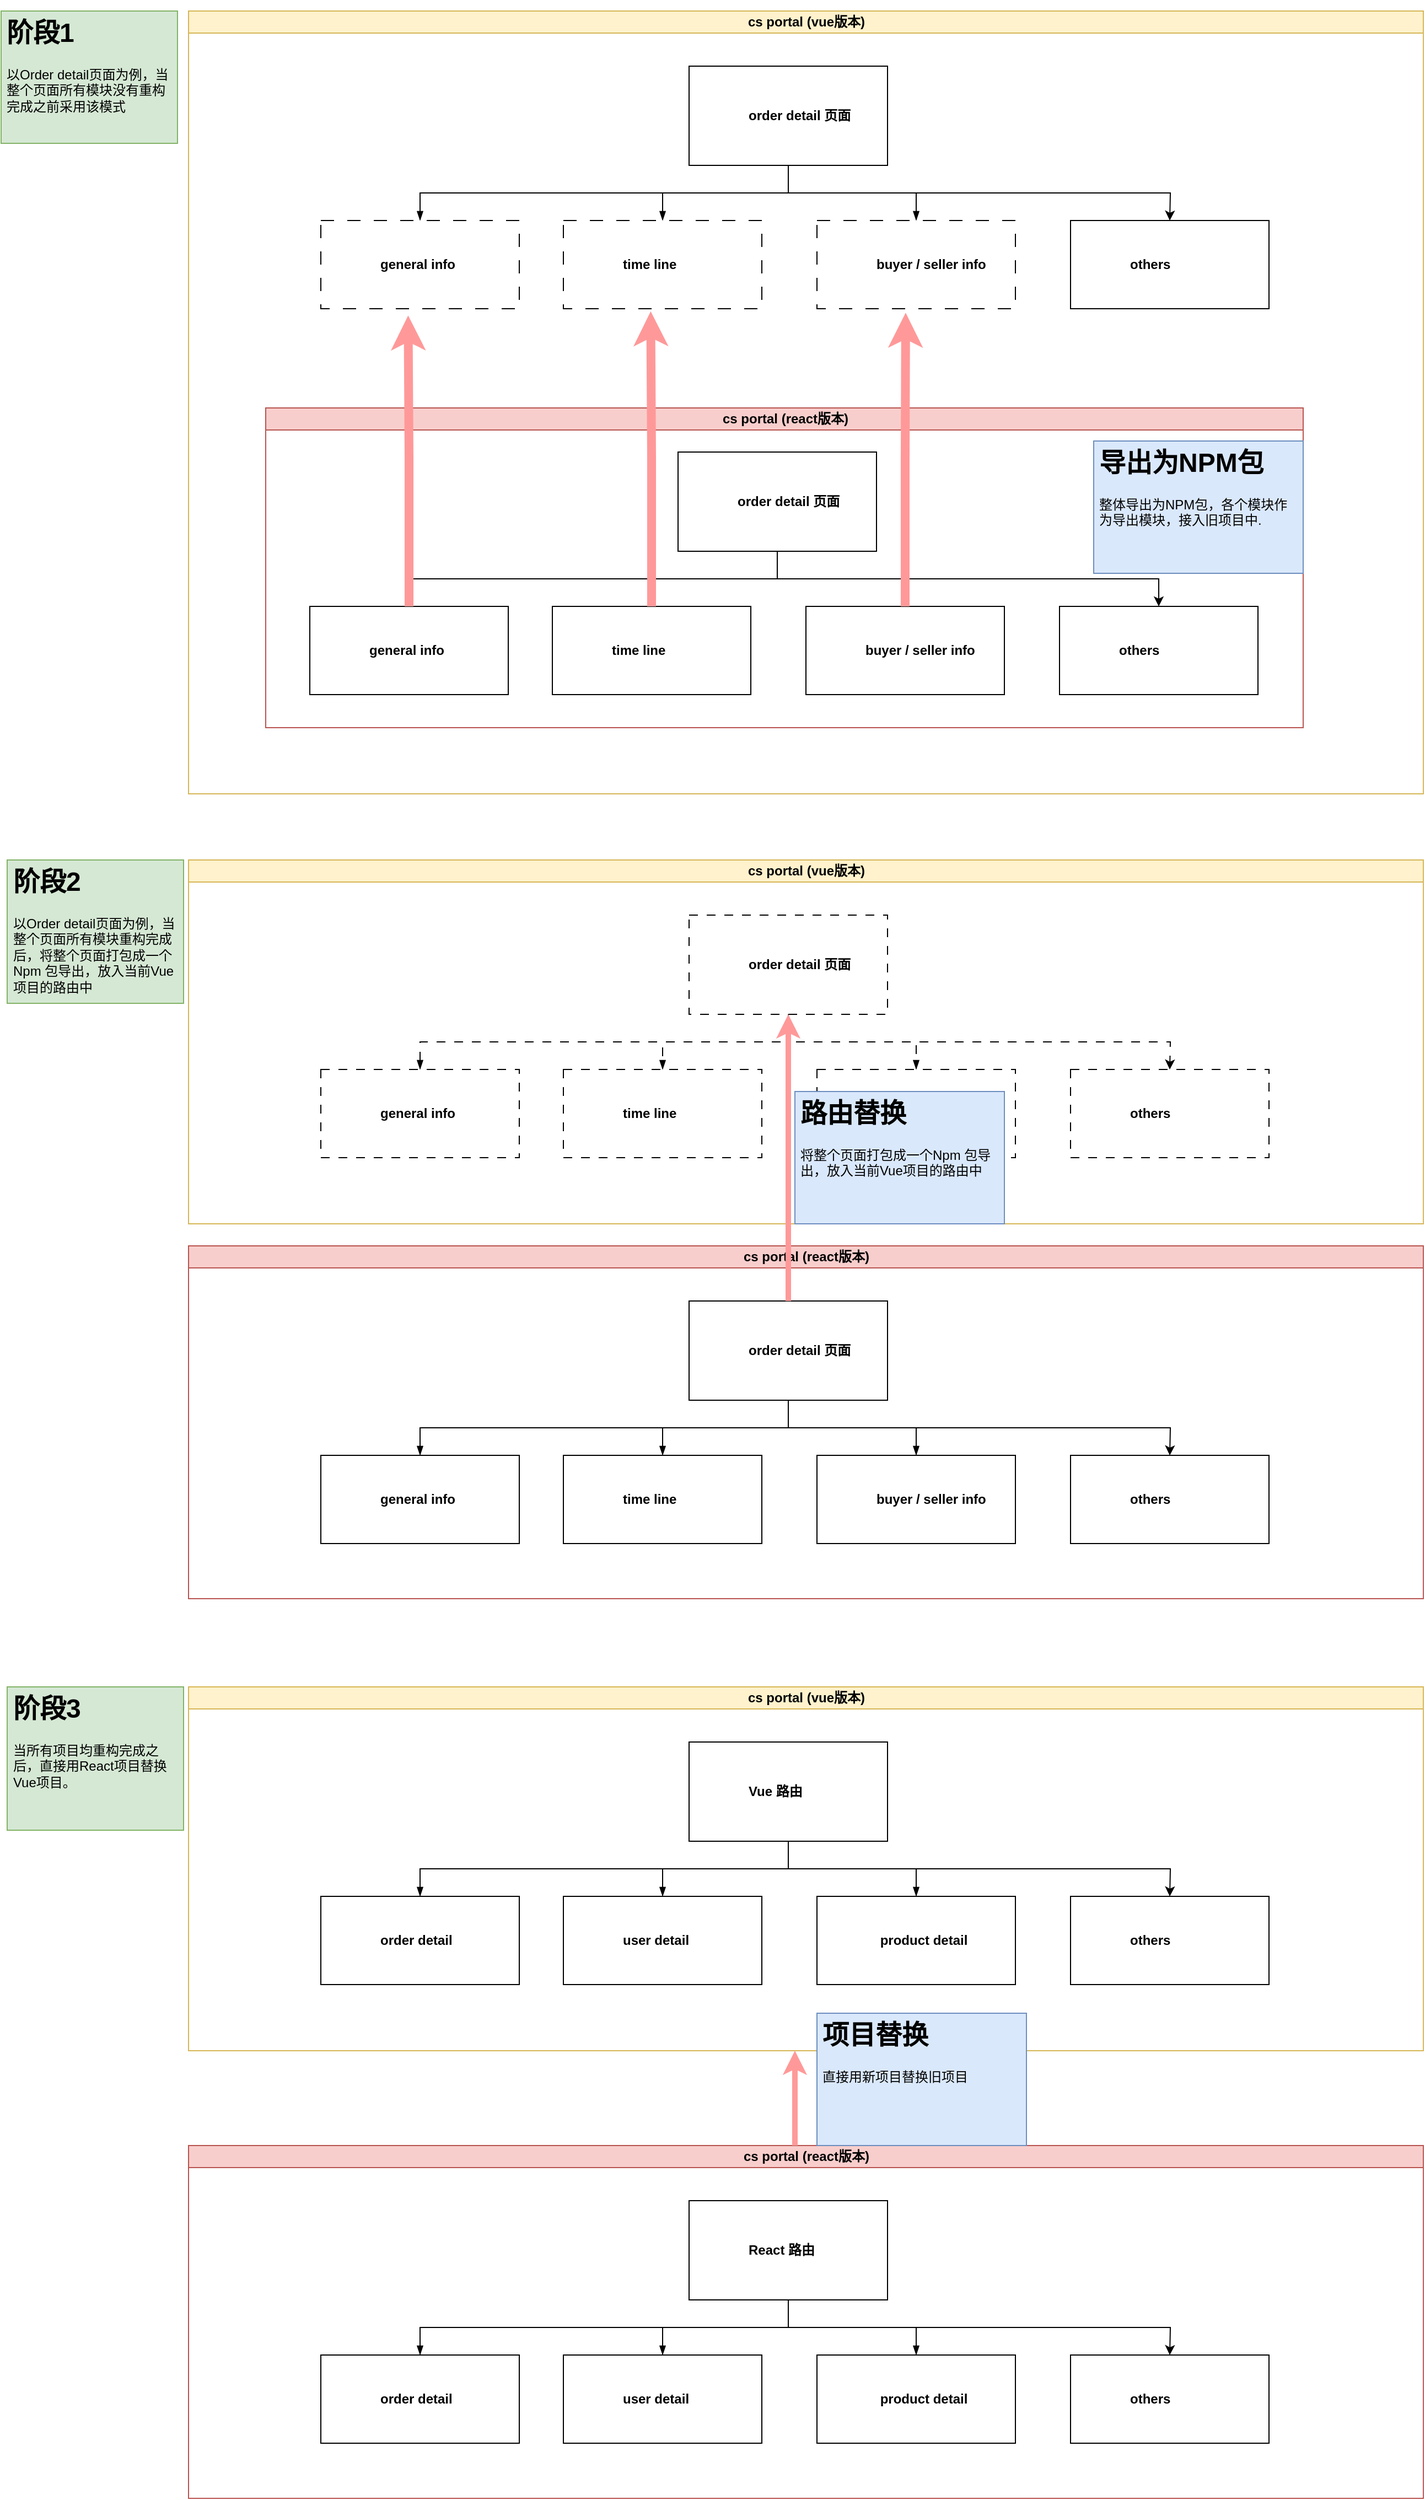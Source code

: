 <mxfile version="24.0.2" type="github">
  <diagram id="prtHgNgQTEPvFCAcTncT" name="Page-1">
    <mxGraphModel dx="4016" dy="1956" grid="1" gridSize="10" guides="1" tooltips="1" connect="1" arrows="1" fold="1" page="1" pageScale="1" pageWidth="827" pageHeight="1169" math="0" shadow="0">
      <root>
        <mxCell id="0" />
        <mxCell id="1" parent="0" />
        <mxCell id="dNxyNK7c78bLwvsdeMH5-11" value="cs portal (vue版本)" style="swimlane;html=1;startSize=20;horizontal=1;containerType=tree;glass=0;fillColor=#fff2cc;strokeColor=#d6b656;" parent="1" vertex="1">
          <mxGeometry x="-30" y="80" width="1120" height="710" as="geometry" />
        </mxCell>
        <mxCell id="jRqLzhwtPZofuVLJQuj5-102" style="edgeStyle=orthogonalEdgeStyle;rounded=0;orthogonalLoop=1;jettySize=auto;html=1;exitX=0.5;exitY=1;exitDx=0;exitDy=0;entryX=0.5;entryY=0;entryDx=0;entryDy=0;" parent="dNxyNK7c78bLwvsdeMH5-11" source="jRqLzhwtPZofuVLJQuj5-103" edge="1">
          <mxGeometry relative="1" as="geometry">
            <mxPoint x="890" y="190" as="targetPoint" />
          </mxGeometry>
        </mxCell>
        <UserObject label="order detail 页面" name="Tessa Miller" position="CFO" location="Office 1" email="me@example.com" placeholders="1" link="https://www.draw.io" id="jRqLzhwtPZofuVLJQuj5-103">
          <mxCell style="label;image=https://cdn3.iconfinder.com/data/icons/user-avatars-1/512/users-3-128.png;whiteSpace=wrap;html=1;rounded=0;glass=0;treeMoving=1;treeFolding=1;" parent="dNxyNK7c78bLwvsdeMH5-11" vertex="1">
            <mxGeometry x="454" y="50" width="180" height="90" as="geometry" />
          </mxCell>
        </UserObject>
        <mxCell id="jRqLzhwtPZofuVLJQuj5-104" value="" style="endArrow=blockThin;endFill=1;fontSize=11;edgeStyle=elbowEdgeStyle;elbow=vertical;rounded=0;" parent="dNxyNK7c78bLwvsdeMH5-11" source="jRqLzhwtPZofuVLJQuj5-103" target="jRqLzhwtPZofuVLJQuj5-105" edge="1">
          <mxGeometry relative="1" as="geometry" />
        </mxCell>
        <UserObject label="general info" name="Edward Morrison" position="Brand Manager" location="Office 2" email="me@example.com" placeholders="1" link="https://www.draw.io" id="jRqLzhwtPZofuVLJQuj5-105">
          <mxCell style="label;image=https://cdn3.iconfinder.com/data/icons/user-avatars-1/512/users-10-3-128.png;whiteSpace=wrap;html=1;rounded=0;glass=0;treeFolding=1;treeMoving=1;dashed=1;dashPattern=12 12;" parent="dNxyNK7c78bLwvsdeMH5-11" vertex="1">
            <mxGeometry x="120" y="190" width="180" height="80" as="geometry" />
          </mxCell>
        </UserObject>
        <mxCell id="jRqLzhwtPZofuVLJQuj5-106" value="" style="endArrow=blockThin;endFill=1;fontSize=11;edgeStyle=elbowEdgeStyle;elbow=vertical;rounded=0;" parent="dNxyNK7c78bLwvsdeMH5-11" source="jRqLzhwtPZofuVLJQuj5-103" target="jRqLzhwtPZofuVLJQuj5-107" edge="1">
          <mxGeometry relative="1" as="geometry" />
        </mxCell>
        <UserObject label="time line" name="Evan Valet" position="HR Director" location="Office 4" email="me@example.com" placeholders="1" link="https://www.draw.io" id="jRqLzhwtPZofuVLJQuj5-107">
          <mxCell style="label;image=https://cdn3.iconfinder.com/data/icons/user-avatars-1/512/users-9-2-128.png;whiteSpace=wrap;html=1;rounded=0;glass=0;treeFolding=1;treeMoving=1;dashed=1;dashPattern=12 12;" parent="dNxyNK7c78bLwvsdeMH5-11" vertex="1">
            <mxGeometry x="340" y="190" width="180" height="80" as="geometry" />
          </mxCell>
        </UserObject>
        <mxCell id="jRqLzhwtPZofuVLJQuj5-108" value="" style="endArrow=blockThin;endFill=1;fontSize=11;edgeStyle=elbowEdgeStyle;elbow=vertical;rounded=0;" parent="dNxyNK7c78bLwvsdeMH5-11" source="jRqLzhwtPZofuVLJQuj5-103" target="jRqLzhwtPZofuVLJQuj5-109" edge="1">
          <mxGeometry relative="1" as="geometry" />
        </mxCell>
        <UserObject label="buyer / seller info" name="Alison Donovan" position="System Admin" location="Office 3" email="me@example.com" placeholders="1" link="https://www.draw.io" id="jRqLzhwtPZofuVLJQuj5-109">
          <mxCell style="label;image=https://cdn3.iconfinder.com/data/icons/user-avatars-1/512/users-2-128.png;whiteSpace=wrap;html=1;rounded=0;glass=0;dashed=1;dashPattern=12 12;" parent="dNxyNK7c78bLwvsdeMH5-11" vertex="1">
            <mxGeometry x="570" y="190" width="180" height="80" as="geometry" />
          </mxCell>
        </UserObject>
        <mxCell id="jRqLzhwtPZofuVLJQuj5-111" value="" style="rounded=1;whiteSpace=wrap;html=1;strokeColor=none;" parent="dNxyNK7c78bLwvsdeMH5-11" vertex="1">
          <mxGeometry x="130" y="210" width="40" height="50" as="geometry" />
        </mxCell>
        <mxCell id="jRqLzhwtPZofuVLJQuj5-112" value="" style="rounded=1;whiteSpace=wrap;html=1;strokeColor=none;" parent="dNxyNK7c78bLwvsdeMH5-11" vertex="1">
          <mxGeometry x="350" y="210" width="40" height="50" as="geometry" />
        </mxCell>
        <mxCell id="jRqLzhwtPZofuVLJQuj5-113" value="" style="rounded=1;whiteSpace=wrap;html=1;strokeColor=none;" parent="dNxyNK7c78bLwvsdeMH5-11" vertex="1">
          <mxGeometry x="580" y="205" width="40" height="50" as="geometry" />
        </mxCell>
        <mxCell id="jRqLzhwtPZofuVLJQuj5-114" value="" style="rounded=1;whiteSpace=wrap;html=1;strokeColor=none;" parent="dNxyNK7c78bLwvsdeMH5-11" vertex="1">
          <mxGeometry x="810" y="210" width="40" height="50" as="geometry" />
        </mxCell>
        <mxCell id="jRqLzhwtPZofuVLJQuj5-115" value="" style="rounded=1;whiteSpace=wrap;html=1;strokeColor=none;" parent="dNxyNK7c78bLwvsdeMH5-11" vertex="1">
          <mxGeometry x="460" y="70" width="40" height="50" as="geometry" />
        </mxCell>
        <UserObject label="others" name="Alison Donovan" position="System Admin" location="Office 3" email="me@example.com" placeholders="1" link="https://www.draw.io" id="jRqLzhwtPZofuVLJQuj5-110">
          <mxCell style="label;image=https://cdn3.iconfinder.com/data/icons/user-avatars-1/512/users-2-128.png;whiteSpace=wrap;html=1;rounded=0;glass=0;movable=1;resizable=1;rotatable=1;deletable=1;editable=1;locked=0;connectable=1;" parent="dNxyNK7c78bLwvsdeMH5-11" vertex="1">
            <mxGeometry x="800" y="190" width="180" height="80" as="geometry" />
          </mxCell>
        </UserObject>
        <mxCell id="jRqLzhwtPZofuVLJQuj5-116" value="" style="rounded=1;whiteSpace=wrap;html=1;strokeColor=none;" parent="dNxyNK7c78bLwvsdeMH5-11" vertex="1">
          <mxGeometry x="810" y="205" width="40" height="50" as="geometry" />
        </mxCell>
        <mxCell id="jRqLzhwtPZofuVLJQuj5-26" value="cs portal (react版本)" style="swimlane;html=1;startSize=20;horizontal=1;containerType=tree;glass=0;fillColor=#f8cecc;strokeColor=#b85450;" parent="1" vertex="1">
          <mxGeometry x="40" y="440" width="941" height="290" as="geometry" />
        </mxCell>
        <mxCell id="jRqLzhwtPZofuVLJQuj5-27" style="edgeStyle=orthogonalEdgeStyle;rounded=0;orthogonalLoop=1;jettySize=auto;html=1;exitX=0.5;exitY=1;exitDx=0;exitDy=0;entryX=0.5;entryY=0;entryDx=0;entryDy=0;" parent="jRqLzhwtPZofuVLJQuj5-26" source="jRqLzhwtPZofuVLJQuj5-28" target="jRqLzhwtPZofuVLJQuj5-35" edge="1">
          <mxGeometry relative="1" as="geometry" />
        </mxCell>
        <UserObject label="order detail 页面" name="Tessa Miller" position="CFO" location="Office 1" email="me@example.com" placeholders="1" link="https://www.draw.io" id="jRqLzhwtPZofuVLJQuj5-28">
          <mxCell style="label;image=https://cdn3.iconfinder.com/data/icons/user-avatars-1/512/users-3-128.png;whiteSpace=wrap;html=1;rounded=0;glass=0;treeMoving=1;treeFolding=1;" parent="jRqLzhwtPZofuVLJQuj5-26" vertex="1">
            <mxGeometry x="374" y="40" width="180" height="90" as="geometry" />
          </mxCell>
        </UserObject>
        <mxCell id="jRqLzhwtPZofuVLJQuj5-29" value="" style="endArrow=blockThin;endFill=1;fontSize=11;edgeStyle=elbowEdgeStyle;elbow=vertical;rounded=0;" parent="jRqLzhwtPZofuVLJQuj5-26" source="jRqLzhwtPZofuVLJQuj5-28" target="jRqLzhwtPZofuVLJQuj5-30" edge="1">
          <mxGeometry relative="1" as="geometry" />
        </mxCell>
        <UserObject label="general info" name="Edward Morrison" position="Brand Manager" location="Office 2" email="me@example.com" placeholders="1" link="https://www.draw.io" id="jRqLzhwtPZofuVLJQuj5-30">
          <mxCell style="label;image=https://cdn3.iconfinder.com/data/icons/user-avatars-1/512/users-10-3-128.png;whiteSpace=wrap;html=1;rounded=0;glass=0;treeFolding=1;treeMoving=1;" parent="jRqLzhwtPZofuVLJQuj5-26" vertex="1">
            <mxGeometry x="40" y="180" width="180" height="80" as="geometry" />
          </mxCell>
        </UserObject>
        <mxCell id="jRqLzhwtPZofuVLJQuj5-31" value="" style="endArrow=blockThin;endFill=1;fontSize=11;edgeStyle=elbowEdgeStyle;elbow=vertical;rounded=0;" parent="jRqLzhwtPZofuVLJQuj5-26" source="jRqLzhwtPZofuVLJQuj5-28" target="jRqLzhwtPZofuVLJQuj5-32" edge="1">
          <mxGeometry relative="1" as="geometry" />
        </mxCell>
        <UserObject label="time line" name="Evan Valet" position="HR Director" location="Office 4" email="me@example.com" placeholders="1" link="https://www.draw.io" id="jRqLzhwtPZofuVLJQuj5-32">
          <mxCell style="label;image=https://cdn3.iconfinder.com/data/icons/user-avatars-1/512/users-9-2-128.png;whiteSpace=wrap;html=1;rounded=0;glass=0;treeFolding=1;treeMoving=1;" parent="jRqLzhwtPZofuVLJQuj5-26" vertex="1">
            <mxGeometry x="260" y="180" width="180" height="80" as="geometry" />
          </mxCell>
        </UserObject>
        <mxCell id="jRqLzhwtPZofuVLJQuj5-33" value="" style="endArrow=blockThin;endFill=1;fontSize=11;edgeStyle=elbowEdgeStyle;elbow=vertical;rounded=0;" parent="jRqLzhwtPZofuVLJQuj5-26" source="jRqLzhwtPZofuVLJQuj5-28" target="jRqLzhwtPZofuVLJQuj5-34" edge="1">
          <mxGeometry relative="1" as="geometry" />
        </mxCell>
        <UserObject label="buyer / seller info" name="Alison Donovan" position="System Admin" location="Office 3" email="me@example.com" placeholders="1" link="https://www.draw.io" id="jRqLzhwtPZofuVLJQuj5-34">
          <mxCell style="label;image=https://cdn3.iconfinder.com/data/icons/user-avatars-1/512/users-2-128.png;whiteSpace=wrap;html=1;rounded=0;glass=0;" parent="jRqLzhwtPZofuVLJQuj5-26" vertex="1">
            <mxGeometry x="490" y="180" width="180" height="80" as="geometry" />
          </mxCell>
        </UserObject>
        <UserObject label="others" name="Alison Donovan" position="System Admin" location="Office 3" email="me@example.com" placeholders="1" link="https://www.draw.io" id="jRqLzhwtPZofuVLJQuj5-35">
          <mxCell style="label;image=https://cdn3.iconfinder.com/data/icons/user-avatars-1/512/users-2-128.png;whiteSpace=wrap;html=1;rounded=0;glass=0;movable=1;resizable=1;rotatable=1;deletable=1;editable=1;locked=0;connectable=1;" parent="jRqLzhwtPZofuVLJQuj5-26" vertex="1">
            <mxGeometry x="720" y="180" width="180" height="80" as="geometry" />
          </mxCell>
        </UserObject>
        <mxCell id="jRqLzhwtPZofuVLJQuj5-36" value="" style="rounded=1;whiteSpace=wrap;html=1;strokeColor=none;" parent="jRqLzhwtPZofuVLJQuj5-26" vertex="1">
          <mxGeometry x="50" y="200" width="40" height="50" as="geometry" />
        </mxCell>
        <mxCell id="jRqLzhwtPZofuVLJQuj5-37" value="" style="rounded=1;whiteSpace=wrap;html=1;strokeColor=none;" parent="jRqLzhwtPZofuVLJQuj5-26" vertex="1">
          <mxGeometry x="270" y="200" width="40" height="50" as="geometry" />
        </mxCell>
        <mxCell id="jRqLzhwtPZofuVLJQuj5-38" value="" style="rounded=1;whiteSpace=wrap;html=1;strokeColor=none;" parent="jRqLzhwtPZofuVLJQuj5-26" vertex="1">
          <mxGeometry x="500" y="195" width="40" height="50" as="geometry" />
        </mxCell>
        <mxCell id="jRqLzhwtPZofuVLJQuj5-39" value="" style="rounded=1;whiteSpace=wrap;html=1;strokeColor=none;" parent="jRqLzhwtPZofuVLJQuj5-26" vertex="1">
          <mxGeometry x="730" y="200" width="40" height="50" as="geometry" />
        </mxCell>
        <mxCell id="jRqLzhwtPZofuVLJQuj5-40" value="" style="rounded=1;whiteSpace=wrap;html=1;strokeColor=none;" parent="jRqLzhwtPZofuVLJQuj5-26" vertex="1">
          <mxGeometry x="380" y="60" width="40" height="50" as="geometry" />
        </mxCell>
        <mxCell id="jRqLzhwtPZofuVLJQuj5-55" value="&lt;h1&gt;导出为NPM包&lt;/h1&gt;&lt;p&gt;整体导出为NPM包，各个模块作为导出模块，接入旧项目中.&lt;/p&gt;" style="text;html=1;strokeColor=#6c8ebf;fillColor=#dae8fc;spacing=5;spacingTop=-20;whiteSpace=wrap;overflow=hidden;rounded=0;" parent="jRqLzhwtPZofuVLJQuj5-26" vertex="1">
          <mxGeometry x="751" y="30" width="190" height="120" as="geometry" />
        </mxCell>
        <mxCell id="jRqLzhwtPZofuVLJQuj5-56" value="&lt;h1&gt;阶段1&lt;/h1&gt;&lt;p&gt;以Order detail页面为例，当整个页面所有模块没有重构完成之前采用该模式&lt;/p&gt;" style="text;html=1;strokeColor=#82b366;fillColor=#d5e8d4;spacing=5;spacingTop=-20;whiteSpace=wrap;overflow=hidden;rounded=0;" parent="1" vertex="1">
          <mxGeometry x="-200" y="80" width="160" height="120" as="geometry" />
        </mxCell>
        <mxCell id="jRqLzhwtPZofuVLJQuj5-117" style="edgeStyle=orthogonalEdgeStyle;rounded=0;orthogonalLoop=1;jettySize=auto;html=1;entryX=0.44;entryY=1.077;entryDx=0;entryDy=0;entryPerimeter=0;strokeWidth=8;strokeColor=#FF9999;" parent="1" source="jRqLzhwtPZofuVLJQuj5-30" target="jRqLzhwtPZofuVLJQuj5-105" edge="1">
          <mxGeometry relative="1" as="geometry" />
        </mxCell>
        <mxCell id="jRqLzhwtPZofuVLJQuj5-118" style="edgeStyle=orthogonalEdgeStyle;rounded=0;orthogonalLoop=1;jettySize=auto;html=1;exitX=0.5;exitY=0;exitDx=0;exitDy=0;entryX=0.44;entryY=1.03;entryDx=0;entryDy=0;entryPerimeter=0;strokeWidth=8;strokeColor=#FF9999;" parent="1" source="jRqLzhwtPZofuVLJQuj5-32" target="jRqLzhwtPZofuVLJQuj5-107" edge="1">
          <mxGeometry relative="1" as="geometry" />
        </mxCell>
        <mxCell id="jRqLzhwtPZofuVLJQuj5-119" style="edgeStyle=orthogonalEdgeStyle;rounded=0;orthogonalLoop=1;jettySize=auto;html=1;entryX=0.447;entryY=1.046;entryDx=0;entryDy=0;entryPerimeter=0;strokeWidth=8;strokeColor=#FF9999;" parent="1" source="jRqLzhwtPZofuVLJQuj5-34" target="jRqLzhwtPZofuVLJQuj5-109" edge="1">
          <mxGeometry relative="1" as="geometry" />
        </mxCell>
        <mxCell id="jRqLzhwtPZofuVLJQuj5-121" value="cs portal (vue版本)" style="swimlane;html=1;startSize=20;horizontal=1;containerType=tree;glass=0;fillColor=#fff2cc;strokeColor=#d6b656;" parent="1" vertex="1">
          <mxGeometry x="-30" y="850" width="1120" height="330" as="geometry" />
        </mxCell>
        <mxCell id="jRqLzhwtPZofuVLJQuj5-122" style="edgeStyle=orthogonalEdgeStyle;rounded=0;orthogonalLoop=1;jettySize=auto;html=1;exitX=0.5;exitY=1;exitDx=0;exitDy=0;entryX=0.5;entryY=0;entryDx=0;entryDy=0;dashed=1;dashPattern=8 8;" parent="jRqLzhwtPZofuVLJQuj5-121" source="jRqLzhwtPZofuVLJQuj5-123" edge="1">
          <mxGeometry relative="1" as="geometry">
            <mxPoint x="890" y="190" as="targetPoint" />
          </mxGeometry>
        </mxCell>
        <UserObject label="order detail 页面" name="Tessa Miller" position="CFO" location="Office 1" email="me@example.com" placeholders="1" link="https://www.draw.io" id="jRqLzhwtPZofuVLJQuj5-123">
          <mxCell style="label;image=https://cdn3.iconfinder.com/data/icons/user-avatars-1/512/users-3-128.png;whiteSpace=wrap;html=1;rounded=0;glass=0;treeMoving=1;treeFolding=1;dashed=1;dashPattern=8 8;" parent="jRqLzhwtPZofuVLJQuj5-121" vertex="1">
            <mxGeometry x="454" y="50" width="180" height="90" as="geometry" />
          </mxCell>
        </UserObject>
        <mxCell id="jRqLzhwtPZofuVLJQuj5-124" value="" style="endArrow=blockThin;endFill=1;fontSize=11;edgeStyle=elbowEdgeStyle;elbow=vertical;rounded=0;dashed=1;dashPattern=8 8;" parent="jRqLzhwtPZofuVLJQuj5-121" source="jRqLzhwtPZofuVLJQuj5-123" target="jRqLzhwtPZofuVLJQuj5-125" edge="1">
          <mxGeometry relative="1" as="geometry" />
        </mxCell>
        <UserObject label="general info" name="Edward Morrison" position="Brand Manager" location="Office 2" email="me@example.com" placeholders="1" link="https://www.draw.io" id="jRqLzhwtPZofuVLJQuj5-125">
          <mxCell style="label;image=https://cdn3.iconfinder.com/data/icons/user-avatars-1/512/users-10-3-128.png;whiteSpace=wrap;html=1;rounded=0;glass=0;treeFolding=1;treeMoving=1;dashed=1;dashPattern=8 8;" parent="jRqLzhwtPZofuVLJQuj5-121" vertex="1">
            <mxGeometry x="120" y="190" width="180" height="80" as="geometry" />
          </mxCell>
        </UserObject>
        <mxCell id="jRqLzhwtPZofuVLJQuj5-126" value="" style="endArrow=blockThin;endFill=1;fontSize=11;edgeStyle=elbowEdgeStyle;elbow=vertical;rounded=0;dashed=1;dashPattern=8 8;" parent="jRqLzhwtPZofuVLJQuj5-121" source="jRqLzhwtPZofuVLJQuj5-123" target="jRqLzhwtPZofuVLJQuj5-127" edge="1">
          <mxGeometry relative="1" as="geometry" />
        </mxCell>
        <UserObject label="time line" name="Evan Valet" position="HR Director" location="Office 4" email="me@example.com" placeholders="1" link="https://www.draw.io" id="jRqLzhwtPZofuVLJQuj5-127">
          <mxCell style="label;image=https://cdn3.iconfinder.com/data/icons/user-avatars-1/512/users-9-2-128.png;whiteSpace=wrap;html=1;rounded=0;glass=0;treeFolding=1;treeMoving=1;dashed=1;dashPattern=8 8;" parent="jRqLzhwtPZofuVLJQuj5-121" vertex="1">
            <mxGeometry x="340" y="190" width="180" height="80" as="geometry" />
          </mxCell>
        </UserObject>
        <mxCell id="jRqLzhwtPZofuVLJQuj5-128" value="" style="endArrow=blockThin;endFill=1;fontSize=11;edgeStyle=elbowEdgeStyle;elbow=vertical;rounded=0;dashed=1;dashPattern=8 8;" parent="jRqLzhwtPZofuVLJQuj5-121" source="jRqLzhwtPZofuVLJQuj5-123" target="jRqLzhwtPZofuVLJQuj5-129" edge="1">
          <mxGeometry relative="1" as="geometry" />
        </mxCell>
        <UserObject label="buyer / seller info" name="Alison Donovan" position="System Admin" location="Office 3" email="me@example.com" placeholders="1" link="https://www.draw.io" id="jRqLzhwtPZofuVLJQuj5-129">
          <mxCell style="label;image=https://cdn3.iconfinder.com/data/icons/user-avatars-1/512/users-2-128.png;whiteSpace=wrap;html=1;rounded=0;glass=0;dashed=1;dashPattern=8 8;" parent="jRqLzhwtPZofuVLJQuj5-121" vertex="1">
            <mxGeometry x="570" y="190" width="180" height="80" as="geometry" />
          </mxCell>
        </UserObject>
        <mxCell id="jRqLzhwtPZofuVLJQuj5-130" value="" style="rounded=1;whiteSpace=wrap;html=1;strokeColor=none;dashed=1;dashPattern=8 8;" parent="jRqLzhwtPZofuVLJQuj5-121" vertex="1">
          <mxGeometry x="130" y="210" width="40" height="50" as="geometry" />
        </mxCell>
        <mxCell id="jRqLzhwtPZofuVLJQuj5-131" value="" style="rounded=1;whiteSpace=wrap;html=1;strokeColor=none;dashed=1;dashPattern=8 8;" parent="jRqLzhwtPZofuVLJQuj5-121" vertex="1">
          <mxGeometry x="350" y="210" width="40" height="50" as="geometry" />
        </mxCell>
        <mxCell id="jRqLzhwtPZofuVLJQuj5-132" value="" style="rounded=1;whiteSpace=wrap;html=1;strokeColor=none;dashed=1;dashPattern=8 8;" parent="jRqLzhwtPZofuVLJQuj5-121" vertex="1">
          <mxGeometry x="580" y="205" width="40" height="50" as="geometry" />
        </mxCell>
        <mxCell id="jRqLzhwtPZofuVLJQuj5-133" value="" style="rounded=1;whiteSpace=wrap;html=1;strokeColor=none;dashed=1;dashPattern=8 8;" parent="jRqLzhwtPZofuVLJQuj5-121" vertex="1">
          <mxGeometry x="810" y="210" width="40" height="50" as="geometry" />
        </mxCell>
        <mxCell id="jRqLzhwtPZofuVLJQuj5-134" value="" style="rounded=1;whiteSpace=wrap;html=1;strokeColor=none;dashed=1;dashPattern=8 8;" parent="jRqLzhwtPZofuVLJQuj5-121" vertex="1">
          <mxGeometry x="460" y="70" width="40" height="50" as="geometry" />
        </mxCell>
        <UserObject label="others" name="Alison Donovan" position="System Admin" location="Office 3" email="me@example.com" placeholders="1" link="https://www.draw.io" id="jRqLzhwtPZofuVLJQuj5-135">
          <mxCell style="label;image=https://cdn3.iconfinder.com/data/icons/user-avatars-1/512/users-2-128.png;whiteSpace=wrap;html=1;rounded=0;glass=0;movable=1;resizable=1;rotatable=1;deletable=1;editable=1;locked=0;connectable=1;dashed=1;dashPattern=8 8;" parent="jRqLzhwtPZofuVLJQuj5-121" vertex="1">
            <mxGeometry x="800" y="190" width="180" height="80" as="geometry" />
          </mxCell>
        </UserObject>
        <mxCell id="jRqLzhwtPZofuVLJQuj5-136" value="" style="rounded=1;whiteSpace=wrap;html=1;strokeColor=none;dashed=1;dashPattern=8 8;" parent="jRqLzhwtPZofuVLJQuj5-121" vertex="1">
          <mxGeometry x="810" y="205" width="40" height="50" as="geometry" />
        </mxCell>
        <mxCell id="jRqLzhwtPZofuVLJQuj5-174" value="&lt;h1&gt;路由替换&lt;/h1&gt;&lt;p&gt;将整个页面打包成一个Npm 包导出，放入当前Vue项目的路由中&lt;/p&gt;" style="text;html=1;strokeColor=#6c8ebf;fillColor=#dae8fc;spacing=5;spacingTop=-20;whiteSpace=wrap;overflow=hidden;rounded=0;" parent="jRqLzhwtPZofuVLJQuj5-121" vertex="1">
          <mxGeometry x="550" y="210" width="190" height="120" as="geometry" />
        </mxCell>
        <mxCell id="jRqLzhwtPZofuVLJQuj5-153" value="&lt;h1&gt;阶段2&lt;/h1&gt;&lt;p&gt;以Order detail页面为例，当整个页面所有模块重构完成后，&lt;span style=&quot;background-color: initial;&quot;&gt;将整个页面打包成一个Npm 包导出，放入当前Vue项目的路由中&lt;/span&gt;&lt;/p&gt;" style="text;html=1;strokeColor=#82b366;fillColor=#d5e8d4;spacing=5;spacingTop=-20;whiteSpace=wrap;overflow=hidden;rounded=0;" parent="1" vertex="1">
          <mxGeometry x="-194.5" y="850" width="160" height="130" as="geometry" />
        </mxCell>
        <mxCell id="jRqLzhwtPZofuVLJQuj5-157" value="cs portal (react版本)" style="swimlane;html=1;startSize=20;horizontal=1;containerType=tree;glass=0;fillColor=#f8cecc;strokeColor=#b85450;" parent="1" vertex="1">
          <mxGeometry x="-30" y="1200" width="1120" height="320" as="geometry" />
        </mxCell>
        <mxCell id="jRqLzhwtPZofuVLJQuj5-158" style="edgeStyle=orthogonalEdgeStyle;rounded=0;orthogonalLoop=1;jettySize=auto;html=1;exitX=0.5;exitY=1;exitDx=0;exitDy=0;entryX=0.5;entryY=0;entryDx=0;entryDy=0;" parent="jRqLzhwtPZofuVLJQuj5-157" source="jRqLzhwtPZofuVLJQuj5-159" edge="1">
          <mxGeometry relative="1" as="geometry">
            <mxPoint x="890" y="190" as="targetPoint" />
          </mxGeometry>
        </mxCell>
        <UserObject label="order detail 页面" name="Tessa Miller" position="CFO" location="Office 1" email="me@example.com" placeholders="1" link="https://www.draw.io" id="jRqLzhwtPZofuVLJQuj5-159">
          <mxCell style="label;image=https://cdn3.iconfinder.com/data/icons/user-avatars-1/512/users-3-128.png;whiteSpace=wrap;html=1;rounded=0;glass=0;treeMoving=1;treeFolding=1;" parent="jRqLzhwtPZofuVLJQuj5-157" vertex="1">
            <mxGeometry x="454" y="50" width="180" height="90" as="geometry" />
          </mxCell>
        </UserObject>
        <mxCell id="jRqLzhwtPZofuVLJQuj5-160" value="" style="endArrow=blockThin;endFill=1;fontSize=11;edgeStyle=elbowEdgeStyle;elbow=vertical;rounded=0;" parent="jRqLzhwtPZofuVLJQuj5-157" source="jRqLzhwtPZofuVLJQuj5-159" target="jRqLzhwtPZofuVLJQuj5-161" edge="1">
          <mxGeometry relative="1" as="geometry" />
        </mxCell>
        <UserObject label="general info" name="Edward Morrison" position="Brand Manager" location="Office 2" email="me@example.com" placeholders="1" link="https://www.draw.io" id="jRqLzhwtPZofuVLJQuj5-161">
          <mxCell style="label;image=https://cdn3.iconfinder.com/data/icons/user-avatars-1/512/users-10-3-128.png;whiteSpace=wrap;html=1;rounded=0;glass=0;treeFolding=1;treeMoving=1;" parent="jRqLzhwtPZofuVLJQuj5-157" vertex="1">
            <mxGeometry x="120" y="190" width="180" height="80" as="geometry" />
          </mxCell>
        </UserObject>
        <mxCell id="jRqLzhwtPZofuVLJQuj5-162" value="" style="endArrow=blockThin;endFill=1;fontSize=11;edgeStyle=elbowEdgeStyle;elbow=vertical;rounded=0;" parent="jRqLzhwtPZofuVLJQuj5-157" source="jRqLzhwtPZofuVLJQuj5-159" target="jRqLzhwtPZofuVLJQuj5-163" edge="1">
          <mxGeometry relative="1" as="geometry" />
        </mxCell>
        <UserObject label="time line" name="Evan Valet" position="HR Director" location="Office 4" email="me@example.com" placeholders="1" link="https://www.draw.io" id="jRqLzhwtPZofuVLJQuj5-163">
          <mxCell style="label;image=https://cdn3.iconfinder.com/data/icons/user-avatars-1/512/users-9-2-128.png;whiteSpace=wrap;html=1;rounded=0;glass=0;treeFolding=1;treeMoving=1;" parent="jRqLzhwtPZofuVLJQuj5-157" vertex="1">
            <mxGeometry x="340" y="190" width="180" height="80" as="geometry" />
          </mxCell>
        </UserObject>
        <mxCell id="jRqLzhwtPZofuVLJQuj5-164" value="" style="endArrow=blockThin;endFill=1;fontSize=11;edgeStyle=elbowEdgeStyle;elbow=vertical;rounded=0;" parent="jRqLzhwtPZofuVLJQuj5-157" source="jRqLzhwtPZofuVLJQuj5-159" target="jRqLzhwtPZofuVLJQuj5-165" edge="1">
          <mxGeometry relative="1" as="geometry" />
        </mxCell>
        <UserObject label="buyer / seller info" name="Alison Donovan" position="System Admin" location="Office 3" email="me@example.com" placeholders="1" link="https://www.draw.io" id="jRqLzhwtPZofuVLJQuj5-165">
          <mxCell style="label;image=https://cdn3.iconfinder.com/data/icons/user-avatars-1/512/users-2-128.png;whiteSpace=wrap;html=1;rounded=0;glass=0;" parent="jRqLzhwtPZofuVLJQuj5-157" vertex="1">
            <mxGeometry x="570" y="190" width="180" height="80" as="geometry" />
          </mxCell>
        </UserObject>
        <mxCell id="jRqLzhwtPZofuVLJQuj5-166" value="" style="rounded=1;whiteSpace=wrap;html=1;strokeColor=none;" parent="jRqLzhwtPZofuVLJQuj5-157" vertex="1">
          <mxGeometry x="130" y="210" width="40" height="50" as="geometry" />
        </mxCell>
        <mxCell id="jRqLzhwtPZofuVLJQuj5-167" value="" style="rounded=1;whiteSpace=wrap;html=1;strokeColor=none;" parent="jRqLzhwtPZofuVLJQuj5-157" vertex="1">
          <mxGeometry x="350" y="210" width="40" height="50" as="geometry" />
        </mxCell>
        <mxCell id="jRqLzhwtPZofuVLJQuj5-168" value="" style="rounded=1;whiteSpace=wrap;html=1;strokeColor=none;" parent="jRqLzhwtPZofuVLJQuj5-157" vertex="1">
          <mxGeometry x="580" y="205" width="40" height="50" as="geometry" />
        </mxCell>
        <mxCell id="jRqLzhwtPZofuVLJQuj5-169" value="" style="rounded=1;whiteSpace=wrap;html=1;strokeColor=none;" parent="jRqLzhwtPZofuVLJQuj5-157" vertex="1">
          <mxGeometry x="810" y="210" width="40" height="50" as="geometry" />
        </mxCell>
        <mxCell id="jRqLzhwtPZofuVLJQuj5-170" value="" style="rounded=1;whiteSpace=wrap;html=1;strokeColor=none;" parent="jRqLzhwtPZofuVLJQuj5-157" vertex="1">
          <mxGeometry x="460" y="70" width="40" height="50" as="geometry" />
        </mxCell>
        <UserObject label="others" name="Alison Donovan" position="System Admin" location="Office 3" email="me@example.com" placeholders="1" link="https://www.draw.io" id="jRqLzhwtPZofuVLJQuj5-171">
          <mxCell style="label;image=https://cdn3.iconfinder.com/data/icons/user-avatars-1/512/users-2-128.png;whiteSpace=wrap;html=1;rounded=0;glass=0;movable=1;resizable=1;rotatable=1;deletable=1;editable=1;locked=0;connectable=1;" parent="jRqLzhwtPZofuVLJQuj5-157" vertex="1">
            <mxGeometry x="800" y="190" width="180" height="80" as="geometry" />
          </mxCell>
        </UserObject>
        <mxCell id="jRqLzhwtPZofuVLJQuj5-172" value="" style="rounded=1;whiteSpace=wrap;html=1;strokeColor=none;" parent="jRqLzhwtPZofuVLJQuj5-157" vertex="1">
          <mxGeometry x="810" y="205" width="40" height="50" as="geometry" />
        </mxCell>
        <mxCell id="jRqLzhwtPZofuVLJQuj5-173" style="edgeStyle=orthogonalEdgeStyle;rounded=0;orthogonalLoop=1;jettySize=auto;html=1;entryX=0.5;entryY=1;entryDx=0;entryDy=0;strokeColor=#FF9999;strokeWidth=5;" parent="1" source="jRqLzhwtPZofuVLJQuj5-159" target="jRqLzhwtPZofuVLJQuj5-123" edge="1">
          <mxGeometry relative="1" as="geometry" />
        </mxCell>
        <mxCell id="vrXJQvj0mPuBqYjNnszg-1" value="cs portal (vue版本)" style="swimlane;html=1;startSize=20;horizontal=1;containerType=tree;glass=0;fillColor=#fff2cc;strokeColor=#d6b656;" vertex="1" parent="1">
          <mxGeometry x="-30" y="1600" width="1120" height="330" as="geometry" />
        </mxCell>
        <mxCell id="vrXJQvj0mPuBqYjNnszg-2" style="edgeStyle=orthogonalEdgeStyle;rounded=0;orthogonalLoop=1;jettySize=auto;html=1;exitX=0.5;exitY=1;exitDx=0;exitDy=0;entryX=0.5;entryY=0;entryDx=0;entryDy=0;" edge="1" parent="vrXJQvj0mPuBqYjNnszg-1" source="vrXJQvj0mPuBqYjNnszg-3">
          <mxGeometry relative="1" as="geometry">
            <mxPoint x="890" y="190" as="targetPoint" />
          </mxGeometry>
        </mxCell>
        <UserObject label="Vue 路由" name="Tessa Miller" position="CFO" location="Office 1" email="me@example.com" placeholders="1" link="https://www.draw.io" id="vrXJQvj0mPuBqYjNnszg-3">
          <mxCell style="label;image=https://cdn3.iconfinder.com/data/icons/user-avatars-1/512/users-3-128.png;whiteSpace=wrap;html=1;rounded=0;glass=0;treeMoving=1;treeFolding=1;" vertex="1" parent="vrXJQvj0mPuBqYjNnszg-1">
            <mxGeometry x="454" y="50" width="180" height="90" as="geometry" />
          </mxCell>
        </UserObject>
        <mxCell id="vrXJQvj0mPuBqYjNnszg-4" value="" style="endArrow=blockThin;endFill=1;fontSize=11;edgeStyle=elbowEdgeStyle;elbow=vertical;rounded=0;" edge="1" parent="vrXJQvj0mPuBqYjNnszg-1" source="vrXJQvj0mPuBqYjNnszg-3" target="vrXJQvj0mPuBqYjNnszg-5">
          <mxGeometry relative="1" as="geometry" />
        </mxCell>
        <UserObject label="order detail&amp;nbsp;" name="Edward Morrison" position="Brand Manager" location="Office 2" email="me@example.com" placeholders="1" link="https://www.draw.io" id="vrXJQvj0mPuBqYjNnszg-5">
          <mxCell style="label;image=https://cdn3.iconfinder.com/data/icons/user-avatars-1/512/users-10-3-128.png;whiteSpace=wrap;html=1;rounded=0;glass=0;treeFolding=1;treeMoving=1;" vertex="1" parent="vrXJQvj0mPuBqYjNnszg-1">
            <mxGeometry x="120" y="190" width="180" height="80" as="geometry" />
          </mxCell>
        </UserObject>
        <mxCell id="vrXJQvj0mPuBqYjNnszg-6" value="" style="endArrow=blockThin;endFill=1;fontSize=11;edgeStyle=elbowEdgeStyle;elbow=vertical;rounded=0;" edge="1" parent="vrXJQvj0mPuBqYjNnszg-1" source="vrXJQvj0mPuBqYjNnszg-3" target="vrXJQvj0mPuBqYjNnszg-7">
          <mxGeometry relative="1" as="geometry" />
        </mxCell>
        <UserObject label="user detail" name="Evan Valet" position="HR Director" location="Office 4" email="me@example.com" placeholders="1" link="https://www.draw.io" id="vrXJQvj0mPuBqYjNnszg-7">
          <mxCell style="label;image=https://cdn3.iconfinder.com/data/icons/user-avatars-1/512/users-9-2-128.png;whiteSpace=wrap;html=1;rounded=0;glass=0;treeFolding=1;treeMoving=1;" vertex="1" parent="vrXJQvj0mPuBqYjNnszg-1">
            <mxGeometry x="340" y="190" width="180" height="80" as="geometry" />
          </mxCell>
        </UserObject>
        <mxCell id="vrXJQvj0mPuBqYjNnszg-8" value="" style="endArrow=blockThin;endFill=1;fontSize=11;edgeStyle=elbowEdgeStyle;elbow=vertical;rounded=0;" edge="1" parent="vrXJQvj0mPuBqYjNnszg-1" source="vrXJQvj0mPuBqYjNnszg-3" target="vrXJQvj0mPuBqYjNnszg-9">
          <mxGeometry relative="1" as="geometry" />
        </mxCell>
        <UserObject label="&amp;nbsp;product detail" name="Alison Donovan" position="System Admin" location="Office 3" email="me@example.com" placeholders="1" link="https://www.draw.io" id="vrXJQvj0mPuBqYjNnszg-9">
          <mxCell style="label;image=https://cdn3.iconfinder.com/data/icons/user-avatars-1/512/users-2-128.png;whiteSpace=wrap;html=1;rounded=0;glass=0;" vertex="1" parent="vrXJQvj0mPuBqYjNnszg-1">
            <mxGeometry x="570" y="190" width="180" height="80" as="geometry" />
          </mxCell>
        </UserObject>
        <mxCell id="vrXJQvj0mPuBqYjNnszg-10" value="" style="rounded=1;whiteSpace=wrap;html=1;strokeColor=none;" vertex="1" parent="vrXJQvj0mPuBqYjNnszg-1">
          <mxGeometry x="130" y="210" width="40" height="50" as="geometry" />
        </mxCell>
        <mxCell id="vrXJQvj0mPuBqYjNnszg-11" value="" style="rounded=1;whiteSpace=wrap;html=1;strokeColor=none;" vertex="1" parent="vrXJQvj0mPuBqYjNnszg-1">
          <mxGeometry x="350" y="210" width="40" height="50" as="geometry" />
        </mxCell>
        <mxCell id="vrXJQvj0mPuBqYjNnszg-12" value="" style="rounded=1;whiteSpace=wrap;html=1;strokeColor=none;" vertex="1" parent="vrXJQvj0mPuBqYjNnszg-1">
          <mxGeometry x="580" y="205" width="40" height="50" as="geometry" />
        </mxCell>
        <mxCell id="vrXJQvj0mPuBqYjNnszg-13" value="" style="rounded=1;whiteSpace=wrap;html=1;strokeColor=none;" vertex="1" parent="vrXJQvj0mPuBqYjNnszg-1">
          <mxGeometry x="810" y="210" width="40" height="50" as="geometry" />
        </mxCell>
        <mxCell id="vrXJQvj0mPuBqYjNnszg-14" value="" style="rounded=1;whiteSpace=wrap;html=1;strokeColor=none;" vertex="1" parent="vrXJQvj0mPuBqYjNnszg-1">
          <mxGeometry x="460" y="70" width="40" height="50" as="geometry" />
        </mxCell>
        <UserObject label="others" name="Alison Donovan" position="System Admin" location="Office 3" email="me@example.com" placeholders="1" link="https://www.draw.io" id="vrXJQvj0mPuBqYjNnszg-15">
          <mxCell style="label;image=https://cdn3.iconfinder.com/data/icons/user-avatars-1/512/users-2-128.png;whiteSpace=wrap;html=1;rounded=0;glass=0;movable=1;resizable=1;rotatable=1;deletable=1;editable=1;locked=0;connectable=1;" vertex="1" parent="vrXJQvj0mPuBqYjNnszg-1">
            <mxGeometry x="800" y="190" width="180" height="80" as="geometry" />
          </mxCell>
        </UserObject>
        <mxCell id="vrXJQvj0mPuBqYjNnszg-16" value="" style="rounded=1;whiteSpace=wrap;html=1;strokeColor=none;" vertex="1" parent="vrXJQvj0mPuBqYjNnszg-1">
          <mxGeometry x="810" y="205" width="40" height="50" as="geometry" />
        </mxCell>
        <mxCell id="vrXJQvj0mPuBqYjNnszg-18" value="&lt;h1&gt;阶段3&lt;/h1&gt;&lt;p&gt;当所有项目均重构完成之后，直接用React项目替换Vue项目。&lt;/p&gt;" style="text;html=1;strokeColor=#82b366;fillColor=#d5e8d4;spacing=5;spacingTop=-20;whiteSpace=wrap;overflow=hidden;rounded=0;" vertex="1" parent="1">
          <mxGeometry x="-194.5" y="1600" width="160" height="130" as="geometry" />
        </mxCell>
        <mxCell id="vrXJQvj0mPuBqYjNnszg-19" value="cs portal (react版本)" style="swimlane;html=1;startSize=20;horizontal=1;containerType=tree;glass=0;fillColor=#f8cecc;strokeColor=#b85450;" vertex="1" parent="1">
          <mxGeometry x="-30" y="2016" width="1120" height="320" as="geometry" />
        </mxCell>
        <mxCell id="vrXJQvj0mPuBqYjNnszg-20" style="edgeStyle=orthogonalEdgeStyle;rounded=0;orthogonalLoop=1;jettySize=auto;html=1;exitX=0.5;exitY=1;exitDx=0;exitDy=0;entryX=0.5;entryY=0;entryDx=0;entryDy=0;" edge="1" parent="vrXJQvj0mPuBqYjNnszg-19" source="vrXJQvj0mPuBqYjNnszg-21">
          <mxGeometry relative="1" as="geometry">
            <mxPoint x="890" y="190" as="targetPoint" />
          </mxGeometry>
        </mxCell>
        <UserObject label="React 路由" name="Tessa Miller" position="CFO" location="Office 1" email="me@example.com" placeholders="1" link="https://www.draw.io" id="vrXJQvj0mPuBqYjNnszg-21">
          <mxCell style="label;image=https://cdn3.iconfinder.com/data/icons/user-avatars-1/512/users-3-128.png;whiteSpace=wrap;html=1;rounded=0;glass=0;treeMoving=1;treeFolding=1;" vertex="1" parent="vrXJQvj0mPuBqYjNnszg-19">
            <mxGeometry x="454" y="50" width="180" height="90" as="geometry" />
          </mxCell>
        </UserObject>
        <mxCell id="vrXJQvj0mPuBqYjNnszg-22" value="" style="endArrow=blockThin;endFill=1;fontSize=11;edgeStyle=elbowEdgeStyle;elbow=vertical;rounded=0;" edge="1" parent="vrXJQvj0mPuBqYjNnszg-19" source="vrXJQvj0mPuBqYjNnszg-21" target="vrXJQvj0mPuBqYjNnszg-23">
          <mxGeometry relative="1" as="geometry" />
        </mxCell>
        <UserObject label="order detail&amp;nbsp;" name="Edward Morrison" position="Brand Manager" location="Office 2" email="me@example.com" placeholders="1" link="https://www.draw.io" id="vrXJQvj0mPuBqYjNnszg-23">
          <mxCell style="label;image=https://cdn3.iconfinder.com/data/icons/user-avatars-1/512/users-10-3-128.png;whiteSpace=wrap;html=1;rounded=0;glass=0;treeFolding=1;treeMoving=1;" vertex="1" parent="vrXJQvj0mPuBqYjNnszg-19">
            <mxGeometry x="120" y="190" width="180" height="80" as="geometry" />
          </mxCell>
        </UserObject>
        <mxCell id="vrXJQvj0mPuBqYjNnszg-24" value="" style="endArrow=blockThin;endFill=1;fontSize=11;edgeStyle=elbowEdgeStyle;elbow=vertical;rounded=0;" edge="1" parent="vrXJQvj0mPuBqYjNnszg-19" source="vrXJQvj0mPuBqYjNnszg-21" target="vrXJQvj0mPuBqYjNnszg-25">
          <mxGeometry relative="1" as="geometry" />
        </mxCell>
        <UserObject label="user detail" name="Evan Valet" position="HR Director" location="Office 4" email="me@example.com" placeholders="1" link="https://www.draw.io" id="vrXJQvj0mPuBqYjNnszg-25">
          <mxCell style="label;image=https://cdn3.iconfinder.com/data/icons/user-avatars-1/512/users-9-2-128.png;whiteSpace=wrap;html=1;rounded=0;glass=0;treeFolding=1;treeMoving=1;" vertex="1" parent="vrXJQvj0mPuBqYjNnszg-19">
            <mxGeometry x="340" y="190" width="180" height="80" as="geometry" />
          </mxCell>
        </UserObject>
        <mxCell id="vrXJQvj0mPuBqYjNnszg-26" value="" style="endArrow=blockThin;endFill=1;fontSize=11;edgeStyle=elbowEdgeStyle;elbow=vertical;rounded=0;" edge="1" parent="vrXJQvj0mPuBqYjNnszg-19" source="vrXJQvj0mPuBqYjNnszg-21" target="vrXJQvj0mPuBqYjNnszg-27">
          <mxGeometry relative="1" as="geometry" />
        </mxCell>
        <UserObject label="&amp;nbsp;product detail" name="Alison Donovan" position="System Admin" location="Office 3" email="me@example.com" placeholders="1" link="https://www.draw.io" id="vrXJQvj0mPuBqYjNnszg-27">
          <mxCell style="label;image=https://cdn3.iconfinder.com/data/icons/user-avatars-1/512/users-2-128.png;whiteSpace=wrap;html=1;rounded=0;glass=0;" vertex="1" parent="vrXJQvj0mPuBqYjNnszg-19">
            <mxGeometry x="570" y="190" width="180" height="80" as="geometry" />
          </mxCell>
        </UserObject>
        <mxCell id="vrXJQvj0mPuBqYjNnszg-28" value="" style="rounded=1;whiteSpace=wrap;html=1;strokeColor=none;" vertex="1" parent="vrXJQvj0mPuBqYjNnszg-19">
          <mxGeometry x="130" y="210" width="40" height="50" as="geometry" />
        </mxCell>
        <mxCell id="vrXJQvj0mPuBqYjNnszg-29" value="" style="rounded=1;whiteSpace=wrap;html=1;strokeColor=none;" vertex="1" parent="vrXJQvj0mPuBqYjNnszg-19">
          <mxGeometry x="350" y="210" width="40" height="50" as="geometry" />
        </mxCell>
        <mxCell id="vrXJQvj0mPuBqYjNnszg-30" value="" style="rounded=1;whiteSpace=wrap;html=1;strokeColor=none;" vertex="1" parent="vrXJQvj0mPuBqYjNnszg-19">
          <mxGeometry x="580" y="205" width="40" height="50" as="geometry" />
        </mxCell>
        <mxCell id="vrXJQvj0mPuBqYjNnszg-31" value="" style="rounded=1;whiteSpace=wrap;html=1;strokeColor=none;" vertex="1" parent="vrXJQvj0mPuBqYjNnszg-19">
          <mxGeometry x="810" y="210" width="40" height="50" as="geometry" />
        </mxCell>
        <mxCell id="vrXJQvj0mPuBqYjNnszg-32" value="" style="rounded=1;whiteSpace=wrap;html=1;strokeColor=none;" vertex="1" parent="vrXJQvj0mPuBqYjNnszg-19">
          <mxGeometry x="460" y="70" width="40" height="50" as="geometry" />
        </mxCell>
        <UserObject label="others" name="Alison Donovan" position="System Admin" location="Office 3" email="me@example.com" placeholders="1" link="https://www.draw.io" id="vrXJQvj0mPuBqYjNnszg-33">
          <mxCell style="label;image=https://cdn3.iconfinder.com/data/icons/user-avatars-1/512/users-2-128.png;whiteSpace=wrap;html=1;rounded=0;glass=0;movable=1;resizable=1;rotatable=1;deletable=1;editable=1;locked=0;connectable=1;" vertex="1" parent="vrXJQvj0mPuBqYjNnszg-19">
            <mxGeometry x="800" y="190" width="180" height="80" as="geometry" />
          </mxCell>
        </UserObject>
        <mxCell id="vrXJQvj0mPuBqYjNnszg-34" value="" style="rounded=1;whiteSpace=wrap;html=1;strokeColor=none;" vertex="1" parent="vrXJQvj0mPuBqYjNnszg-19">
          <mxGeometry x="810" y="205" width="40" height="50" as="geometry" />
        </mxCell>
        <mxCell id="vrXJQvj0mPuBqYjNnszg-37" value="&lt;h1&gt;项目替换&lt;/h1&gt;&lt;p&gt;直接用新项目替换旧项目&lt;/p&gt;" style="text;html=1;strokeColor=#6c8ebf;fillColor=#dae8fc;spacing=5;spacingTop=-20;whiteSpace=wrap;overflow=hidden;rounded=0;" vertex="1" parent="1">
          <mxGeometry x="540" y="1896" width="190" height="120" as="geometry" />
        </mxCell>
        <mxCell id="vrXJQvj0mPuBqYjNnszg-38" style="edgeStyle=orthogonalEdgeStyle;rounded=0;orthogonalLoop=1;jettySize=auto;html=1;entryX=0.5;entryY=1;entryDx=0;entryDy=0;strokeColor=#FF9999;strokeWidth=5;" edge="1" parent="1">
          <mxGeometry relative="1" as="geometry">
            <mxPoint x="520" y="2010" as="sourcePoint" />
            <mxPoint x="520" y="1930" as="targetPoint" />
            <Array as="points">
              <mxPoint x="520" y="2016" />
            </Array>
          </mxGeometry>
        </mxCell>
      </root>
    </mxGraphModel>
  </diagram>
</mxfile>
